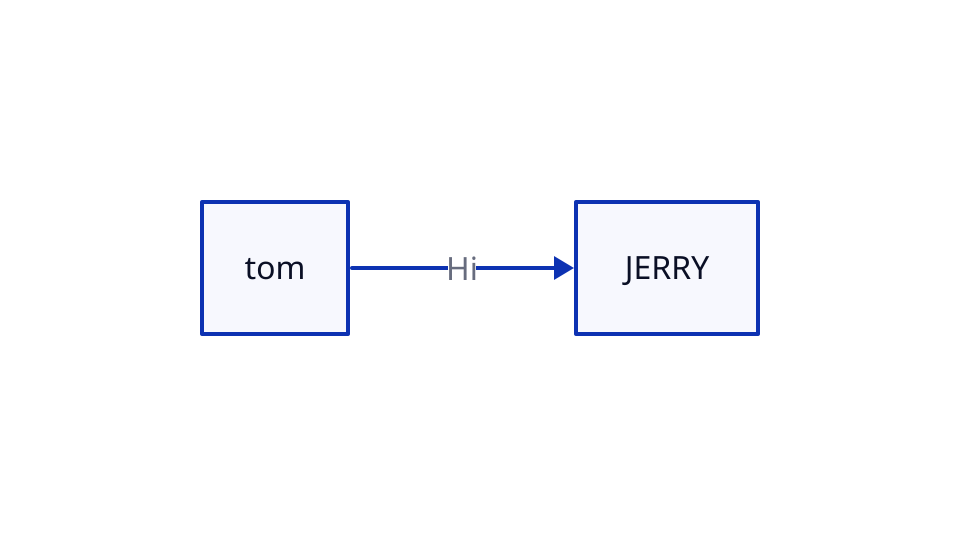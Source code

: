 direction: right
TOM -> jerry: hi {
  style: {
    text-transform: capitalize
  }
}
TOM.style.text-transform: lowercase
jerry.style.text-transform: uppercase
